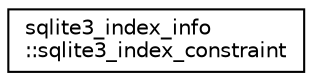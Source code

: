 digraph "Graphical Class Hierarchy"
{
 // LATEX_PDF_SIZE
  edge [fontname="Helvetica",fontsize="10",labelfontname="Helvetica",labelfontsize="10"];
  node [fontname="Helvetica",fontsize="10",shape=record];
  rankdir="LR";
  Node0 [label="sqlite3_index_info\l::sqlite3_index_constraint",height=0.2,width=0.4,color="black", fillcolor="white", style="filled",URL="$de/dd3/sqlite3_8h.html#d5/d0f/structsqlite3__index__info_1_1sqlite3__index__constraint",tooltip=" "];
}
